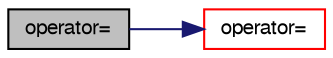 digraph "operator="
{
  bgcolor="transparent";
  edge [fontname="FreeSans",fontsize="10",labelfontname="FreeSans",labelfontsize="10"];
  node [fontname="FreeSans",fontsize="10",shape=record];
  rankdir="LR";
  Node5658 [label="operator=",height=0.2,width=0.4,color="black", fillcolor="grey75", style="filled", fontcolor="black"];
  Node5658 -> Node5659 [color="midnightblue",fontsize="10",style="solid",fontname="FreeSans"];
  Node5659 [label="operator=",height=0.2,width=0.4,color="red",URL="$a22358.html#ae6ca9ff0212e4adaa25f414039f9ac24"];
}
